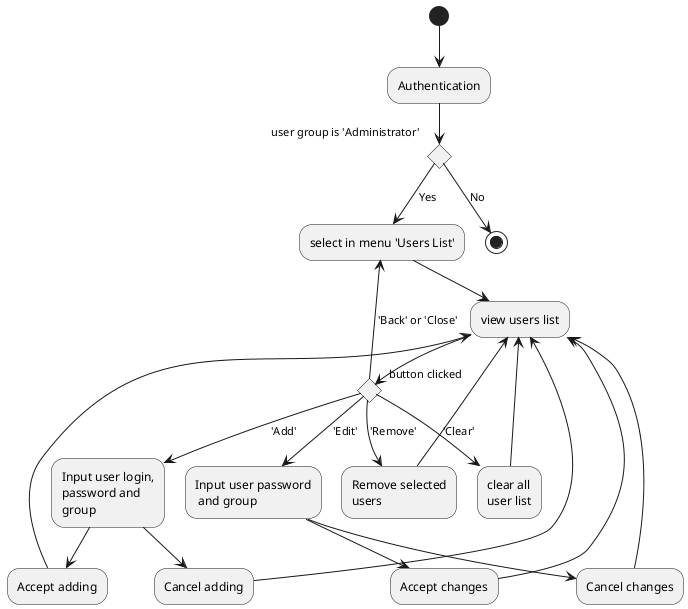 @startuml
(*)  --> "Authentication"
If "user group is 'Administrator'" then
--> [Yes] "select in menu 'Users List'" as act1
act1 --> "view users list" as act2

If "button clicked" then
--> ['Back' or 'Close'] act1
else
--> ['Add'] "Input user login,\npassword and\ngroup" as act3
else
--> ['Edit'] "Input user password\n and group" as act4
else
--> ['Remove'] "Remove selected\nusers" as act5
else
--> ['Clear'] "clear all\nuser list" as act6
Endif

act3 --> "Accept adding" as actAccept1
act3 --> "Cancel adding" as actCancel1
act4 --> "Accept changes" as actAccept2
act4 --> "Cancel changes" as actCancel2
act5 --> act2
act6 --> act2

actAccept1 --> act2
actCancel1 --> act2
actAccept2 --> act2
actCancel2 --> act2

else
-->[No](*)
Endif
@enduml